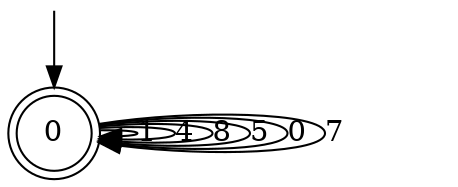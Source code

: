 digraph g {

	s0 [shape="doublecircle" label="0"];
	s0 -> s0 [label="1"];
	s0 -> s0 [label="4"];
	s0 -> s0 [label="8"];
	s0 -> s0 [label="5"];
	s0 -> s0 [label="0"];
	s0 -> s0 [label="7"];

__start0 [label="" shape="none" width="0" height="0"];
__start0 -> s0;

}
